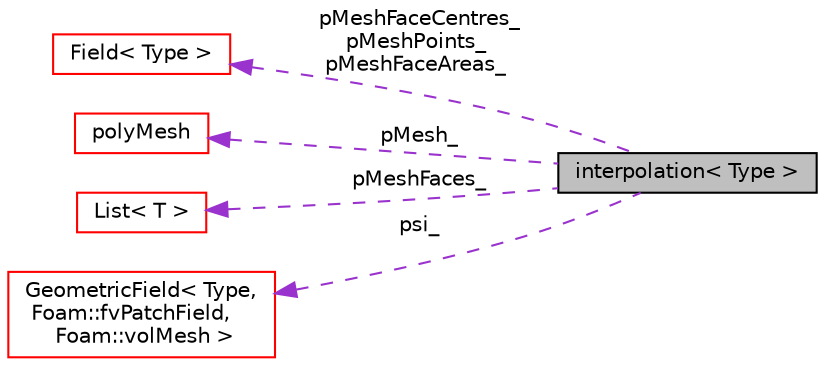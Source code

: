 digraph "interpolation&lt; Type &gt;"
{
  bgcolor="transparent";
  edge [fontname="Helvetica",fontsize="10",labelfontname="Helvetica",labelfontsize="10"];
  node [fontname="Helvetica",fontsize="10",shape=record];
  rankdir="LR";
  Node1 [label="interpolation\< Type \>",height=0.2,width=0.4,color="black", fillcolor="grey75", style="filled", fontcolor="black"];
  Node2 -> Node1 [dir="back",color="darkorchid3",fontsize="10",style="dashed",label=" pMeshFaceCentres_\npMeshPoints_\npMeshFaceAreas_" ,fontname="Helvetica"];
  Node2 [label="Field\< Type \>",height=0.2,width=0.4,color="red",URL="$a00754.html",tooltip="Pre-declare SubField and related Field type. "];
  Node3 -> Node1 [dir="back",color="darkorchid3",fontsize="10",style="dashed",label=" pMesh_" ,fontname="Helvetica"];
  Node3 [label="polyMesh",height=0.2,width=0.4,color="red",URL="$a01917.html",tooltip="Mesh consisting of general polyhedral cells. "];
  Node4 -> Node1 [dir="back",color="darkorchid3",fontsize="10",style="dashed",label=" pMeshFaces_" ,fontname="Helvetica"];
  Node4 [label="List\< T \>",height=0.2,width=0.4,color="red",URL="$a01364.html",tooltip="A 1D array of objects of type <T>, where the size of the vector is known and used for subscript bound..."];
  Node5 -> Node1 [dir="back",color="darkorchid3",fontsize="10",style="dashed",label=" psi_" ,fontname="Helvetica"];
  Node5 [label="GeometricField\< Type,\l Foam::fvPatchField,\l Foam::volMesh \>",height=0.2,width=0.4,color="red",URL="$a00921.html"];
}
